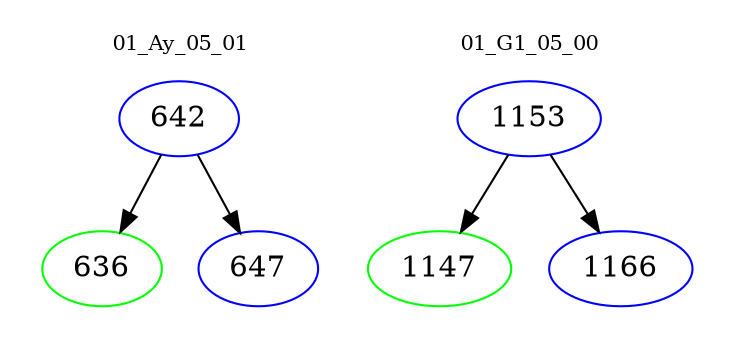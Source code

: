 digraph{
subgraph cluster_0 {
color = white
label = "01_Ay_05_01";
fontsize=10;
T0_642 [label="642", color="blue"]
T0_642 -> T0_636 [color="black"]
T0_636 [label="636", color="green"]
T0_642 -> T0_647 [color="black"]
T0_647 [label="647", color="blue"]
}
subgraph cluster_1 {
color = white
label = "01_G1_05_00";
fontsize=10;
T1_1153 [label="1153", color="blue"]
T1_1153 -> T1_1147 [color="black"]
T1_1147 [label="1147", color="green"]
T1_1153 -> T1_1166 [color="black"]
T1_1166 [label="1166", color="blue"]
}
}
